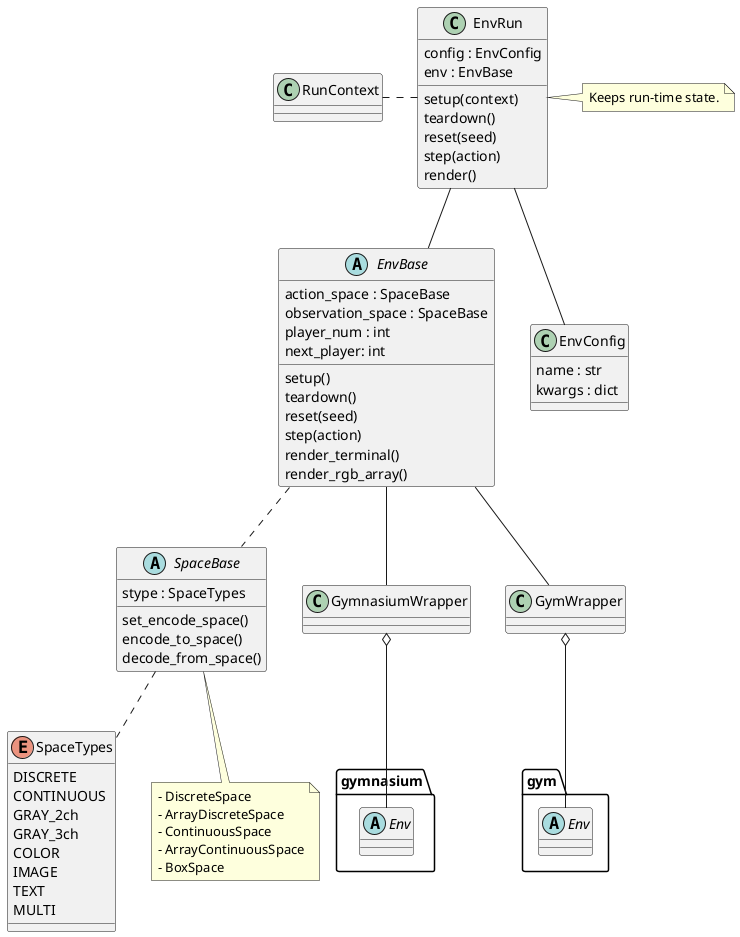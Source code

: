@startuml class_env

enum SpaceTypes {
    DISCRETE
    CONTINUOUS
    GRAY_2ch
    GRAY_3ch
    COLOR
    IMAGE
    TEXT
    MULTI
}

abstract SpaceBase {
    stype : SpaceTypes
    set_encode_space()
    encode_to_space()
    decode_from_space()
}
note as SpaceMemo
- DiscreteSpace
- ArrayDiscreteSpace
- ContinuousSpace
- ArrayContinuousSpace
- BoxSpace
end note
SpaceBase <|-- SpaceMemo

SpaceBase .. SpaceTypes

abstract EnvBase {
    action_space : SpaceBase
    observation_space : SpaceBase
    player_num : int
    next_player: int
    setup()
    teardown()
    reset(seed)
    step(action)
    render_terminal()
    render_rgb_array()
} 

EnvBase .. SpaceBase

abstract gymnasium.Env {}
abstract gym.Env {}
class GymnasiumWrapper {}
class GymWrapper {}

GymnasiumWrapper o-- gymnasium.Env
GymWrapper o-- gym.Env
EnvBase -- GymnasiumWrapper
EnvBase -- GymWrapper

class RunContext {}
class EnvRun {
    config : EnvConfig
    env : EnvBase
    setup(context)
    teardown()
    reset(seed)
    step(action)
    render()
}
EnvRun -- EnvBase
RunContext . EnvRun

note "Keeps run-time state." as EnvRunMemo
EnvRun . EnvRunMemo


class EnvConfig {
    name : str
    kwargs : dict
}
EnvRun -- EnvConfig


@enduml